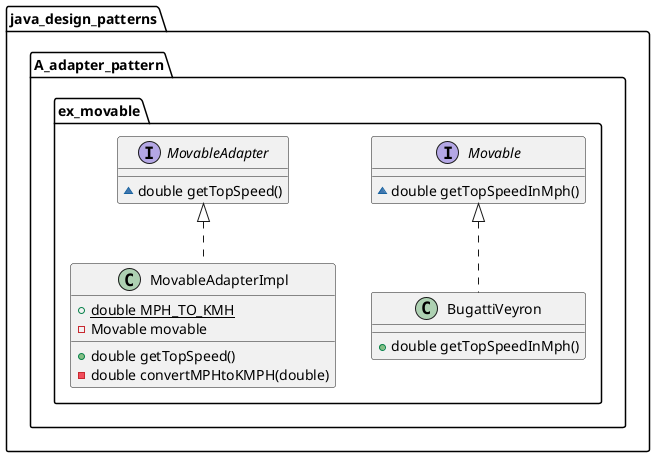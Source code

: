 @startuml
class java_design_patterns.A_adapter_pattern.ex_movable.MovableAdapterImpl {
+ {static} double MPH_TO_KMH
- Movable movable
+ double getTopSpeed()
- double convertMPHtoKMPH(double)
}
interface java_design_patterns.A_adapter_pattern.ex_movable.Movable {
~ double getTopSpeedInMph()
}
interface java_design_patterns.A_adapter_pattern.ex_movable.MovableAdapter {
~ double getTopSpeed()
}
class java_design_patterns.A_adapter_pattern.ex_movable.BugattiVeyron {
+ double getTopSpeedInMph()
}


java_design_patterns.A_adapter_pattern.ex_movable.MovableAdapter <|.. java_design_patterns.A_adapter_pattern.ex_movable.MovableAdapterImpl
java_design_patterns.A_adapter_pattern.ex_movable.Movable <|.. java_design_patterns.A_adapter_pattern.ex_movable.BugattiVeyron
@enduml